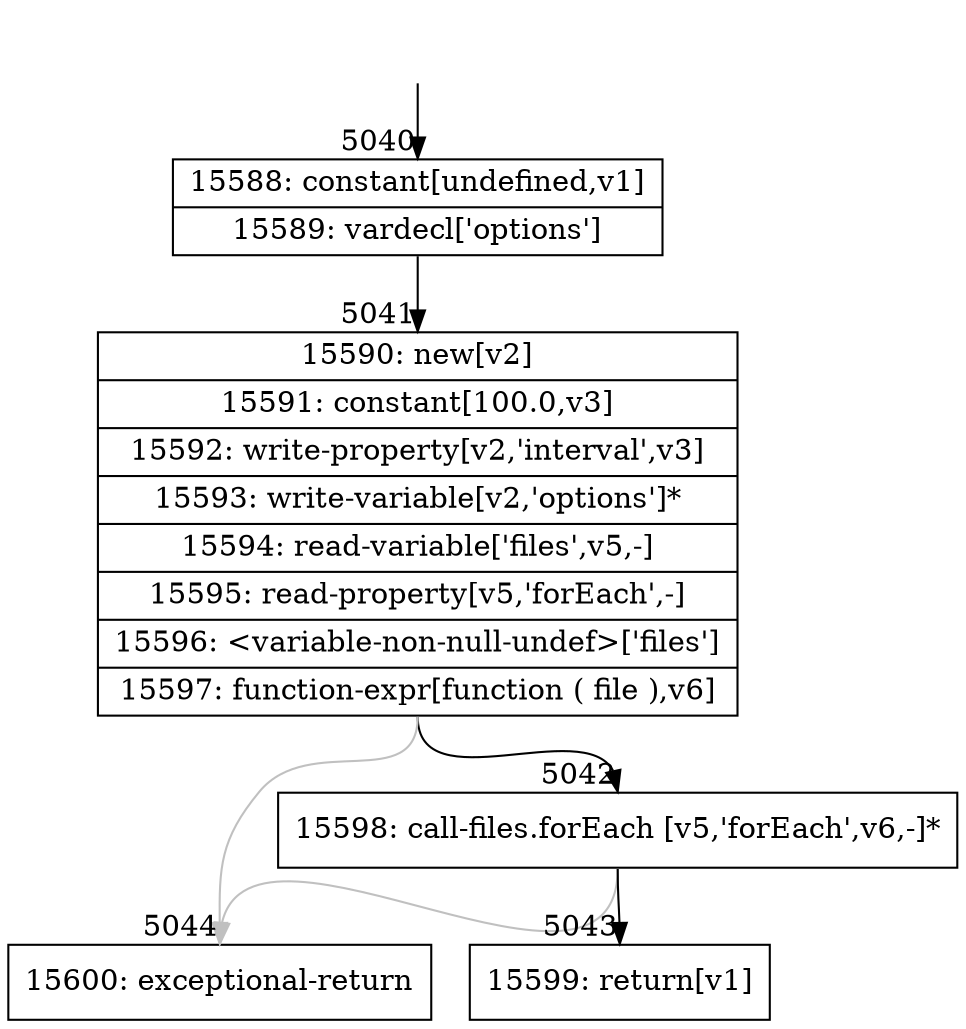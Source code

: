 digraph {
rankdir="TD"
BB_entry444[shape=none,label=""];
BB_entry444 -> BB5040 [tailport=s, headport=n, headlabel="    5040"]
BB5040 [shape=record label="{15588: constant[undefined,v1]|15589: vardecl['options']}" ] 
BB5040 -> BB5041 [tailport=s, headport=n, headlabel="      5041"]
BB5041 [shape=record label="{15590: new[v2]|15591: constant[100.0,v3]|15592: write-property[v2,'interval',v3]|15593: write-variable[v2,'options']*|15594: read-variable['files',v5,-]|15595: read-property[v5,'forEach',-]|15596: \<variable-non-null-undef\>['files']|15597: function-expr[function ( file ),v6]}" ] 
BB5041 -> BB5042 [tailport=s, headport=n, headlabel="      5042"]
BB5041 -> BB5044 [tailport=s, headport=n, color=gray, headlabel="      5044"]
BB5042 [shape=record label="{15598: call-files.forEach [v5,'forEach',v6,-]*}" ] 
BB5042 -> BB5043 [tailport=s, headport=n, headlabel="      5043"]
BB5042 -> BB5044 [tailport=s, headport=n, color=gray]
BB5043 [shape=record label="{15599: return[v1]}" ] 
BB5044 [shape=record label="{15600: exceptional-return}" ] 
//#$~ 5861
}
